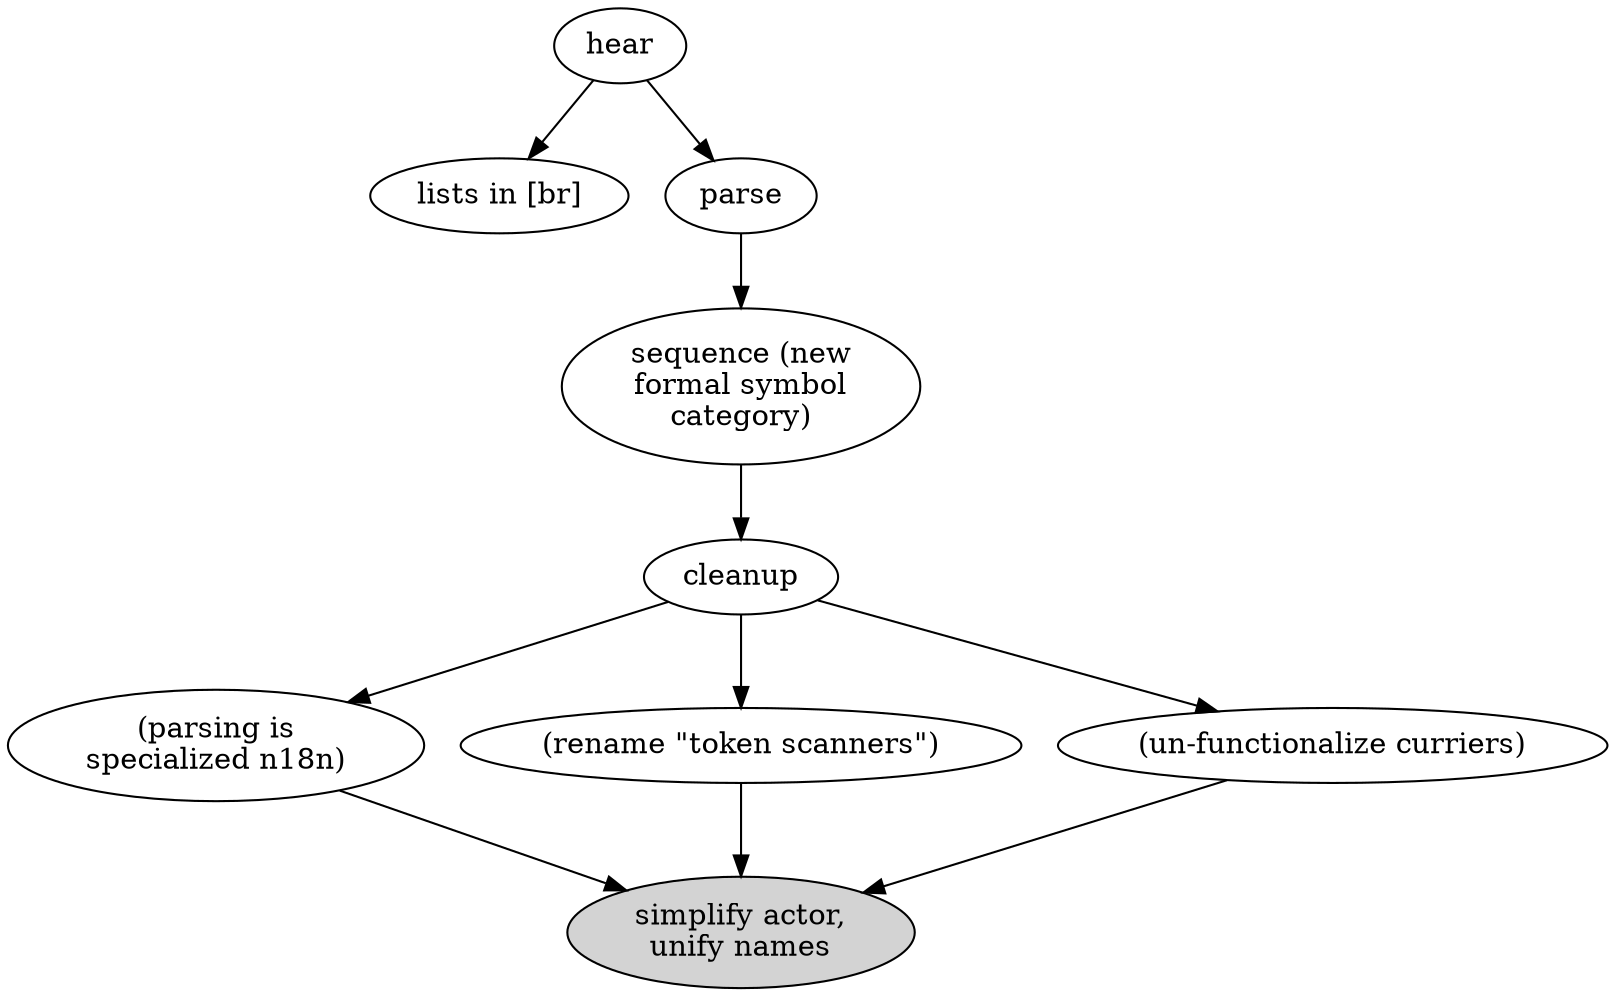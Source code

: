digraph {


  hear [label="hear"]
  lists [label="lists in [br]"]
  parse [label="parse"]
  x1 [label="(parsing is\nspecialized n18n)"]
  x2 [label="(rename \"token scanners\")"]
  x3 [label="(un-functionalize curriers)"]
  sequence [label="sequence (new\nformal symbol\ncategory)"]
  x4 [label="simplify actor,\nunify names" style=filled ]

  hear->lists
  hear->parse
  parse->sequence
  sequence->cleanup
  cleanup->x1
  cleanup->x2
  cleanup->x3

  x1->x4
  x2->x4
  x3->x4


  # that one color of blue: fillcolor="#b5d5fb" style=filled
}
